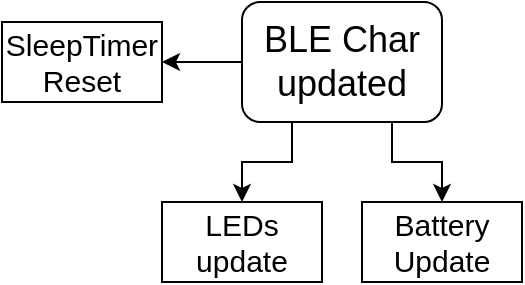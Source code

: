 <mxfile version="15.8.6" type="device"><diagram id="XRs8KfwxEC8FrE1l2TOK" name="Page-1"><mxGraphModel dx="3076" dy="762" grid="1" gridSize="10" guides="1" tooltips="1" connect="1" arrows="1" fold="1" page="1" pageScale="1" pageWidth="827" pageHeight="1169" math="0" shadow="0"><root><mxCell id="0"/><mxCell id="1" parent="0"/><mxCell id="nnsBtC8Q-EFyxhjYDwF2-1" style="edgeStyle=orthogonalEdgeStyle;rounded=0;orthogonalLoop=1;jettySize=auto;html=1;exitX=0.25;exitY=1;exitDx=0;exitDy=0;entryX=0.5;entryY=0;entryDx=0;entryDy=0;" edge="1" parent="1" source="nnsBtC8Q-EFyxhjYDwF2-4" target="nnsBtC8Q-EFyxhjYDwF2-6"><mxGeometry relative="1" as="geometry"/></mxCell><mxCell id="nnsBtC8Q-EFyxhjYDwF2-2" style="edgeStyle=orthogonalEdgeStyle;rounded=0;orthogonalLoop=1;jettySize=auto;html=1;exitX=0.75;exitY=1;exitDx=0;exitDy=0;entryX=0.5;entryY=0;entryDx=0;entryDy=0;" edge="1" parent="1" source="nnsBtC8Q-EFyxhjYDwF2-4" target="nnsBtC8Q-EFyxhjYDwF2-8"><mxGeometry relative="1" as="geometry"/></mxCell><mxCell id="nnsBtC8Q-EFyxhjYDwF2-3" style="edgeStyle=orthogonalEdgeStyle;rounded=0;orthogonalLoop=1;jettySize=auto;html=1;exitX=0;exitY=0.5;exitDx=0;exitDy=0;entryX=1;entryY=0.5;entryDx=0;entryDy=0;fontSize=10;startArrow=none;startFill=0;endArrow=classic;endFill=1;" edge="1" parent="1" source="nnsBtC8Q-EFyxhjYDwF2-4" target="nnsBtC8Q-EFyxhjYDwF2-9"><mxGeometry relative="1" as="geometry"/></mxCell><mxCell id="nnsBtC8Q-EFyxhjYDwF2-4" value="&lt;font style=&quot;font-size: 18px&quot;&gt;BLE Char updated&lt;br&gt;&lt;/font&gt;" style="rounded=1;whiteSpace=wrap;html=1;fontSize=18;" vertex="1" parent="1"><mxGeometry x="-1400" y="440" width="100" height="60" as="geometry"/></mxCell><mxCell id="nnsBtC8Q-EFyxhjYDwF2-6" value="&lt;span style=&quot;font-size: 15px&quot;&gt;LEDs update&lt;/span&gt;" style="rounded=0;whiteSpace=wrap;html=1;fontSize=10;" vertex="1" parent="1"><mxGeometry x="-1440" y="540" width="80" height="40" as="geometry"/></mxCell><mxCell id="nnsBtC8Q-EFyxhjYDwF2-8" value="&lt;font style=&quot;font-size: 15px&quot;&gt;Battery Update&lt;/font&gt;" style="rounded=0;whiteSpace=wrap;html=1;fontSize=10;" vertex="1" parent="1"><mxGeometry x="-1340" y="540" width="80" height="40" as="geometry"/></mxCell><mxCell id="nnsBtC8Q-EFyxhjYDwF2-9" value="&lt;font&gt;&lt;span style=&quot;font-size: 15px&quot;&gt;SleepTimer Reset&lt;/span&gt;&lt;br&gt;&lt;/font&gt;" style="rounded=0;whiteSpace=wrap;html=1;fontSize=10;" vertex="1" parent="1"><mxGeometry x="-1520" y="450" width="80" height="40" as="geometry"/></mxCell></root></mxGraphModel></diagram></mxfile>